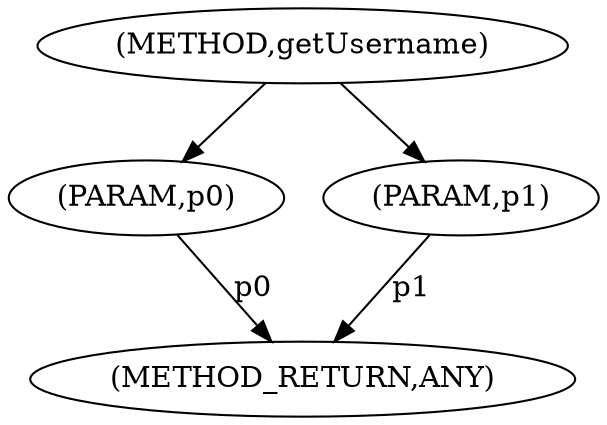 digraph "getUsername" {  
"839" [label = <(METHOD,getUsername)> ]
"843" [label = <(METHOD_RETURN,ANY)> ]
"840" [label = <(PARAM,p0)> ]
"841" [label = <(PARAM,p1)> ]
  "840" -> "843"  [ label = "p0"] 
  "841" -> "843"  [ label = "p1"] 
  "839" -> "840" 
  "839" -> "841" 
}
